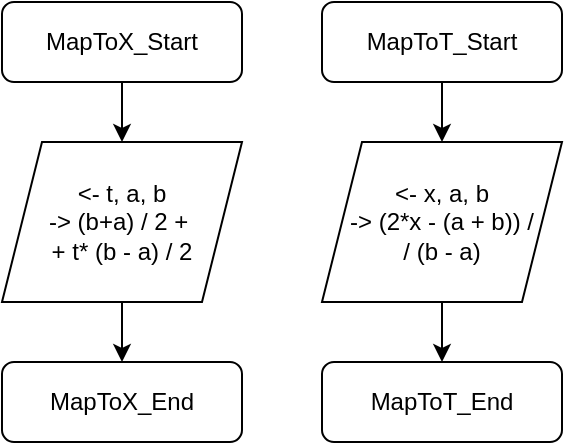 <mxfile version="24.7.8" pages="7">
  <diagram name="Mapping" id="BeA3eAk9sNtW4QizOR2u">
    <mxGraphModel dx="1050" dy="621" grid="1" gridSize="10" guides="1" tooltips="1" connect="1" arrows="1" fold="1" page="1" pageScale="1" pageWidth="1100" pageHeight="850" math="0" shadow="0">
      <root>
        <mxCell id="0" />
        <mxCell id="1" parent="0" />
        <mxCell id="3Yj08i5kfHTwfEuT2qVZ-10" style="edgeStyle=orthogonalEdgeStyle;rounded=0;orthogonalLoop=1;jettySize=auto;html=1;exitX=0.5;exitY=1;exitDx=0;exitDy=0;entryX=0.5;entryY=0;entryDx=0;entryDy=0;" edge="1" parent="1" source="3Yj08i5kfHTwfEuT2qVZ-8" target="3Yj08i5kfHTwfEuT2qVZ-9">
          <mxGeometry relative="1" as="geometry" />
        </mxCell>
        <mxCell id="3Yj08i5kfHTwfEuT2qVZ-8" value="MapToX_Start" style="rounded=1;whiteSpace=wrap;html=1;" vertex="1" parent="1">
          <mxGeometry x="120" y="40" width="120" height="40" as="geometry" />
        </mxCell>
        <mxCell id="3Yj08i5kfHTwfEuT2qVZ-12" value="" style="edgeStyle=orthogonalEdgeStyle;rounded=0;orthogonalLoop=1;jettySize=auto;html=1;" edge="1" parent="1" source="3Yj08i5kfHTwfEuT2qVZ-9" target="3Yj08i5kfHTwfEuT2qVZ-11">
          <mxGeometry relative="1" as="geometry" />
        </mxCell>
        <mxCell id="3Yj08i5kfHTwfEuT2qVZ-9" value="&amp;lt;- t, a, b&lt;div&gt;&lt;div&gt;-&amp;gt; (b+a) / 2 +&amp;nbsp;&lt;/div&gt;&lt;div&gt;+ t*&amp;nbsp;&lt;span style=&quot;background-color: initial;&quot;&gt;(b - a) / 2&lt;/span&gt;&lt;/div&gt;&lt;/div&gt;" style="shape=parallelogram;perimeter=parallelogramPerimeter;whiteSpace=wrap;html=1;fixedSize=1;" vertex="1" parent="1">
          <mxGeometry x="120" y="110" width="120" height="80" as="geometry" />
        </mxCell>
        <mxCell id="3Yj08i5kfHTwfEuT2qVZ-11" value="MapToX_End" style="rounded=1;whiteSpace=wrap;html=1;" vertex="1" parent="1">
          <mxGeometry x="120" y="220" width="120" height="40" as="geometry" />
        </mxCell>
        <mxCell id="3Yj08i5kfHTwfEuT2qVZ-13" style="edgeStyle=orthogonalEdgeStyle;rounded=0;orthogonalLoop=1;jettySize=auto;html=1;exitX=0.5;exitY=1;exitDx=0;exitDy=0;entryX=0.5;entryY=0;entryDx=0;entryDy=0;" edge="1" source="3Yj08i5kfHTwfEuT2qVZ-14" target="3Yj08i5kfHTwfEuT2qVZ-16" parent="1">
          <mxGeometry relative="1" as="geometry" />
        </mxCell>
        <mxCell id="3Yj08i5kfHTwfEuT2qVZ-14" value="MapToT_Start" style="rounded=1;whiteSpace=wrap;html=1;" vertex="1" parent="1">
          <mxGeometry x="280" y="40" width="120" height="40" as="geometry" />
        </mxCell>
        <mxCell id="3Yj08i5kfHTwfEuT2qVZ-15" value="" style="edgeStyle=orthogonalEdgeStyle;rounded=0;orthogonalLoop=1;jettySize=auto;html=1;" edge="1" source="3Yj08i5kfHTwfEuT2qVZ-16" target="3Yj08i5kfHTwfEuT2qVZ-17" parent="1">
          <mxGeometry relative="1" as="geometry" />
        </mxCell>
        <mxCell id="3Yj08i5kfHTwfEuT2qVZ-16" value="&amp;lt;- x, a, b&lt;div&gt;&lt;div&gt;-&amp;gt; (2*x - (a + b)) /&lt;/div&gt;&lt;div&gt;/ (b - a)&lt;/div&gt;&lt;/div&gt;" style="shape=parallelogram;perimeter=parallelogramPerimeter;whiteSpace=wrap;html=1;fixedSize=1;" vertex="1" parent="1">
          <mxGeometry x="280" y="110" width="120" height="80" as="geometry" />
        </mxCell>
        <mxCell id="3Yj08i5kfHTwfEuT2qVZ-17" value="MapToT_End" style="rounded=1;whiteSpace=wrap;html=1;" vertex="1" parent="1">
          <mxGeometry x="280" y="220" width="120" height="40" as="geometry" />
        </mxCell>
      </root>
    </mxGraphModel>
  </diagram>
  <diagram id="wZ7uvz9Xrx25DK6jMYDC" name="ChebyshevPol">
    <mxGraphModel dx="840" dy="497" grid="1" gridSize="10" guides="1" tooltips="1" connect="1" arrows="1" fold="1" page="1" pageScale="1" pageWidth="1100" pageHeight="850" math="0" shadow="0">
      <root>
        <mxCell id="0" />
        <mxCell id="1" parent="0" />
        <mxCell id="XaCKYRJHpzWumIUlUY7u-8" style="edgeStyle=orthogonalEdgeStyle;rounded=0;orthogonalLoop=1;jettySize=auto;html=1;exitX=0.5;exitY=1;exitDx=0;exitDy=0;entryX=0.5;entryY=0;entryDx=0;entryDy=0;" edge="1" parent="1" source="XaCKYRJHpzWumIUlUY7u-6" target="XaCKYRJHpzWumIUlUY7u-7">
          <mxGeometry relative="1" as="geometry" />
        </mxCell>
        <mxCell id="XaCKYRJHpzWumIUlUY7u-6" value="ChebyshevPol_Start" style="rounded=1;whiteSpace=wrap;html=1;" vertex="1" parent="1">
          <mxGeometry x="120" y="40" width="120" height="40" as="geometry" />
        </mxCell>
        <mxCell id="XaCKYRJHpzWumIUlUY7u-10" value="" style="edgeStyle=orthogonalEdgeStyle;rounded=0;orthogonalLoop=1;jettySize=auto;html=1;" edge="1" parent="1" source="XaCKYRJHpzWumIUlUY7u-7">
          <mxGeometry relative="1" as="geometry">
            <mxPoint x="180" y="220" as="targetPoint" />
          </mxGeometry>
        </mxCell>
        <mxCell id="XaCKYRJHpzWumIUlUY7u-7" value="&amp;lt;- n, x" style="shape=parallelogram;perimeter=parallelogramPerimeter;whiteSpace=wrap;html=1;fixedSize=1;" vertex="1" parent="1">
          <mxGeometry x="120" y="110" width="120" height="80" as="geometry" />
        </mxCell>
        <mxCell id="XaCKYRJHpzWumIUlUY7u-15" style="edgeStyle=orthogonalEdgeStyle;rounded=0;orthogonalLoop=1;jettySize=auto;html=1;exitX=0;exitY=0.5;exitDx=0;exitDy=0;entryX=0.5;entryY=0;entryDx=0;entryDy=0;" edge="1" parent="1" source="XaCKYRJHpzWumIUlUY7u-11" target="XaCKYRJHpzWumIUlUY7u-13">
          <mxGeometry relative="1" as="geometry">
            <Array as="points">
              <mxPoint x="100" y="260" />
              <mxPoint x="100" y="320" />
              <mxPoint x="180" y="320" />
            </Array>
          </mxGeometry>
        </mxCell>
        <mxCell id="55BW3rCpts-DBT9avVf3-1" value="Yes" style="edgeLabel;html=1;align=center;verticalAlign=middle;resizable=0;points=[];" vertex="1" connectable="0" parent="XaCKYRJHpzWumIUlUY7u-15">
          <mxGeometry x="-0.899" y="-2" relative="1" as="geometry">
            <mxPoint as="offset" />
          </mxGeometry>
        </mxCell>
        <mxCell id="XaCKYRJHpzWumIUlUY7u-16" style="edgeStyle=orthogonalEdgeStyle;rounded=0;orthogonalLoop=1;jettySize=auto;html=1;exitX=1;exitY=0.5;exitDx=0;exitDy=0;entryX=0.5;entryY=0;entryDx=0;entryDy=0;" edge="1" parent="1" source="XaCKYRJHpzWumIUlUY7u-11" target="XaCKYRJHpzWumIUlUY7u-12">
          <mxGeometry relative="1" as="geometry" />
        </mxCell>
        <mxCell id="55BW3rCpts-DBT9avVf3-2" value="No" style="edgeLabel;html=1;align=center;verticalAlign=middle;resizable=0;points=[];" vertex="1" connectable="0" parent="XaCKYRJHpzWumIUlUY7u-16">
          <mxGeometry x="-0.944" y="-1" relative="1" as="geometry">
            <mxPoint as="offset" />
          </mxGeometry>
        </mxCell>
        <mxCell id="XaCKYRJHpzWumIUlUY7u-11" value="n == 0" style="rhombus;whiteSpace=wrap;html=1;" vertex="1" parent="1">
          <mxGeometry x="120" y="220" width="120" height="80" as="geometry" />
        </mxCell>
        <mxCell id="XaCKYRJHpzWumIUlUY7u-18" style="edgeStyle=orthogonalEdgeStyle;rounded=0;orthogonalLoop=1;jettySize=auto;html=1;entryX=0.5;entryY=0;entryDx=0;entryDy=0;exitX=0;exitY=0.5;exitDx=0;exitDy=0;" edge="1" parent="1" source="XaCKYRJHpzWumIUlUY7u-12" target="XaCKYRJHpzWumIUlUY7u-17">
          <mxGeometry relative="1" as="geometry" />
        </mxCell>
        <mxCell id="55BW3rCpts-DBT9avVf3-3" value="Yes" style="edgeLabel;html=1;align=center;verticalAlign=middle;resizable=0;points=[];" vertex="1" connectable="0" parent="XaCKYRJHpzWumIUlUY7u-18">
          <mxGeometry x="-0.874" y="1" relative="1" as="geometry">
            <mxPoint as="offset" />
          </mxGeometry>
        </mxCell>
        <mxCell id="XaCKYRJHpzWumIUlUY7u-20" style="edgeStyle=orthogonalEdgeStyle;rounded=0;orthogonalLoop=1;jettySize=auto;html=1;exitX=1;exitY=0.5;exitDx=0;exitDy=0;entryX=0.5;entryY=0;entryDx=0;entryDy=0;" edge="1" parent="1" source="XaCKYRJHpzWumIUlUY7u-12" target="XaCKYRJHpzWumIUlUY7u-19">
          <mxGeometry relative="1" as="geometry" />
        </mxCell>
        <mxCell id="55BW3rCpts-DBT9avVf3-4" value="No" style="edgeLabel;html=1;align=center;verticalAlign=middle;resizable=0;points=[];" vertex="1" connectable="0" parent="XaCKYRJHpzWumIUlUY7u-20">
          <mxGeometry x="-0.904" y="-1" relative="1" as="geometry">
            <mxPoint as="offset" />
          </mxGeometry>
        </mxCell>
        <mxCell id="XaCKYRJHpzWumIUlUY7u-12" value="n == 1" style="rhombus;whiteSpace=wrap;html=1;" vertex="1" parent="1">
          <mxGeometry x="290" y="40" width="120" height="80" as="geometry" />
        </mxCell>
        <mxCell id="XaCKYRJHpzWumIUlUY7u-51" style="edgeStyle=orthogonalEdgeStyle;rounded=0;orthogonalLoop=1;jettySize=auto;html=1;exitX=0.5;exitY=1;exitDx=0;exitDy=0;entryX=0.5;entryY=0;entryDx=0;entryDy=0;" edge="1" parent="1" source="XaCKYRJHpzWumIUlUY7u-13" target="XaCKYRJHpzWumIUlUY7u-43">
          <mxGeometry relative="1" as="geometry">
            <Array as="points">
              <mxPoint x="180" y="420" />
              <mxPoint x="820" y="420" />
            </Array>
          </mxGeometry>
        </mxCell>
        <mxCell id="XaCKYRJHpzWumIUlUY7u-13" value="-&amp;gt; 1" style="shape=parallelogram;perimeter=parallelogramPerimeter;whiteSpace=wrap;html=1;fixedSize=1;" vertex="1" parent="1">
          <mxGeometry x="120" y="330" width="120" height="80" as="geometry" />
        </mxCell>
        <mxCell id="XaCKYRJHpzWumIUlUY7u-50" style="edgeStyle=orthogonalEdgeStyle;rounded=0;orthogonalLoop=1;jettySize=auto;html=1;exitX=0.5;exitY=1;exitDx=0;exitDy=0;entryX=0.5;entryY=0;entryDx=0;entryDy=0;" edge="1" parent="1" source="XaCKYRJHpzWumIUlUY7u-17" target="XaCKYRJHpzWumIUlUY7u-43">
          <mxGeometry relative="1" as="geometry">
            <Array as="points">
              <mxPoint x="350" y="420" />
              <mxPoint x="820" y="420" />
            </Array>
          </mxGeometry>
        </mxCell>
        <mxCell id="XaCKYRJHpzWumIUlUY7u-17" value="-&amp;gt; x" style="shape=parallelogram;perimeter=parallelogramPerimeter;whiteSpace=wrap;html=1;fixedSize=1;" vertex="1" parent="1">
          <mxGeometry x="290" y="160" width="120" height="80" as="geometry" />
        </mxCell>
        <mxCell id="XaCKYRJHpzWumIUlUY7u-22" style="edgeStyle=orthogonalEdgeStyle;rounded=0;orthogonalLoop=1;jettySize=auto;html=1;exitX=0;exitY=0.5;exitDx=0;exitDy=0;entryX=0.5;entryY=0;entryDx=0;entryDy=0;" edge="1" parent="1" source="XaCKYRJHpzWumIUlUY7u-19" target="XaCKYRJHpzWumIUlUY7u-21">
          <mxGeometry relative="1" as="geometry">
            <Array as="points">
              <mxPoint x="440" y="80" />
              <mxPoint x="440" y="140" />
              <mxPoint x="510" y="140" />
            </Array>
          </mxGeometry>
        </mxCell>
        <mxCell id="55BW3rCpts-DBT9avVf3-5" value="Yes" style="edgeLabel;html=1;align=center;verticalAlign=middle;resizable=0;points=[];" vertex="1" connectable="0" parent="XaCKYRJHpzWumIUlUY7u-22">
          <mxGeometry x="-0.949" y="-1" relative="1" as="geometry">
            <mxPoint as="offset" />
          </mxGeometry>
        </mxCell>
        <mxCell id="XaCKYRJHpzWumIUlUY7u-24" style="edgeStyle=orthogonalEdgeStyle;rounded=0;orthogonalLoop=1;jettySize=auto;html=1;exitX=1;exitY=0.5;exitDx=0;exitDy=0;entryX=0.5;entryY=0;entryDx=0;entryDy=0;" edge="1" parent="1" source="XaCKYRJHpzWumIUlUY7u-19" target="XaCKYRJHpzWumIUlUY7u-23">
          <mxGeometry relative="1" as="geometry" />
        </mxCell>
        <mxCell id="55BW3rCpts-DBT9avVf3-6" value="No" style="edgeLabel;html=1;align=center;verticalAlign=middle;resizable=0;points=[];" vertex="1" connectable="0" parent="XaCKYRJHpzWumIUlUY7u-24">
          <mxGeometry x="-0.923" y="-2" relative="1" as="geometry">
            <mxPoint as="offset" />
          </mxGeometry>
        </mxCell>
        <mxCell id="XaCKYRJHpzWumIUlUY7u-19" value="n == 2" style="rhombus;whiteSpace=wrap;html=1;" vertex="1" parent="1">
          <mxGeometry x="450" y="40" width="120" height="80" as="geometry" />
        </mxCell>
        <mxCell id="XaCKYRJHpzWumIUlUY7u-49" style="edgeStyle=orthogonalEdgeStyle;rounded=0;orthogonalLoop=1;jettySize=auto;html=1;exitX=0.5;exitY=1;exitDx=0;exitDy=0;entryX=0.5;entryY=0;entryDx=0;entryDy=0;" edge="1" parent="1" source="XaCKYRJHpzWumIUlUY7u-21" target="XaCKYRJHpzWumIUlUY7u-43">
          <mxGeometry relative="1" as="geometry">
            <Array as="points">
              <mxPoint x="510" y="420" />
              <mxPoint x="820" y="420" />
            </Array>
          </mxGeometry>
        </mxCell>
        <mxCell id="XaCKYRJHpzWumIUlUY7u-21" value="-&amp;gt; 2*x*x - 1" style="shape=parallelogram;perimeter=parallelogramPerimeter;whiteSpace=wrap;html=1;fixedSize=1;" vertex="1" parent="1">
          <mxGeometry x="450" y="160" width="120" height="80" as="geometry" />
        </mxCell>
        <mxCell id="XaCKYRJHpzWumIUlUY7u-26" style="edgeStyle=orthogonalEdgeStyle;rounded=0;orthogonalLoop=1;jettySize=auto;html=1;exitX=0;exitY=0.5;exitDx=0;exitDy=0;entryX=0.5;entryY=0;entryDx=0;entryDy=0;" edge="1" parent="1" source="XaCKYRJHpzWumIUlUY7u-23" target="XaCKYRJHpzWumIUlUY7u-25">
          <mxGeometry relative="1" as="geometry">
            <Array as="points">
              <mxPoint x="610" y="80" />
              <mxPoint x="610" y="140" />
              <mxPoint x="680" y="140" />
            </Array>
          </mxGeometry>
        </mxCell>
        <mxCell id="55BW3rCpts-DBT9avVf3-7" value="Yes" style="edgeLabel;html=1;align=center;verticalAlign=middle;resizable=0;points=[];" vertex="1" connectable="0" parent="XaCKYRJHpzWumIUlUY7u-26">
          <mxGeometry x="-0.946" relative="1" as="geometry">
            <mxPoint as="offset" />
          </mxGeometry>
        </mxCell>
        <mxCell id="XaCKYRJHpzWumIUlUY7u-32" style="edgeStyle=orthogonalEdgeStyle;rounded=0;orthogonalLoop=1;jettySize=auto;html=1;exitX=1;exitY=0.5;exitDx=0;exitDy=0;entryX=0.5;entryY=0;entryDx=0;entryDy=0;" edge="1" parent="1" source="XaCKYRJHpzWumIUlUY7u-23" target="XaCKYRJHpzWumIUlUY7u-31">
          <mxGeometry relative="1" as="geometry">
            <Array as="points">
              <mxPoint x="750" y="80" />
              <mxPoint x="750" y="20" />
              <mxPoint x="820" y="20" />
            </Array>
          </mxGeometry>
        </mxCell>
        <mxCell id="55BW3rCpts-DBT9avVf3-8" value="No" style="edgeLabel;html=1;align=center;verticalAlign=middle;resizable=0;points=[];" vertex="1" connectable="0" parent="XaCKYRJHpzWumIUlUY7u-32">
          <mxGeometry x="-0.957" relative="1" as="geometry">
            <mxPoint as="offset" />
          </mxGeometry>
        </mxCell>
        <mxCell id="XaCKYRJHpzWumIUlUY7u-23" value="n == 3" style="rhombus;whiteSpace=wrap;html=1;" vertex="1" parent="1">
          <mxGeometry x="620" y="40" width="120" height="80" as="geometry" />
        </mxCell>
        <mxCell id="XaCKYRJHpzWumIUlUY7u-45" style="edgeStyle=orthogonalEdgeStyle;rounded=0;orthogonalLoop=1;jettySize=auto;html=1;exitX=0.5;exitY=1;exitDx=0;exitDy=0;entryX=0.5;entryY=0;entryDx=0;entryDy=0;" edge="1" parent="1" source="XaCKYRJHpzWumIUlUY7u-25" target="XaCKYRJHpzWumIUlUY7u-43">
          <mxGeometry relative="1" as="geometry">
            <Array as="points">
              <mxPoint x="680" y="250" />
              <mxPoint x="570" y="250" />
              <mxPoint x="570" y="420" />
              <mxPoint x="820" y="420" />
            </Array>
          </mxGeometry>
        </mxCell>
        <mxCell id="XaCKYRJHpzWumIUlUY7u-25" value="-&amp;gt; 4*x*x*x - 3*x" style="shape=parallelogram;perimeter=parallelogramPerimeter;whiteSpace=wrap;html=1;fixedSize=1;" vertex="1" parent="1">
          <mxGeometry x="620" y="160" width="120" height="80" as="geometry" />
        </mxCell>
        <mxCell id="XaCKYRJHpzWumIUlUY7u-36" value="" style="edgeStyle=orthogonalEdgeStyle;rounded=0;orthogonalLoop=1;jettySize=auto;html=1;" edge="1" parent="1" source="XaCKYRJHpzWumIUlUY7u-31" target="XaCKYRJHpzWumIUlUY7u-35">
          <mxGeometry relative="1" as="geometry" />
        </mxCell>
        <mxCell id="XaCKYRJHpzWumIUlUY7u-31" value="T0 = 1&lt;div&gt;T1 = x&lt;/div&gt;" style="rounded=0;whiteSpace=wrap;html=1;" vertex="1" parent="1">
          <mxGeometry x="760" y="40" width="120" height="80" as="geometry" />
        </mxCell>
        <mxCell id="XaCKYRJHpzWumIUlUY7u-39" style="edgeStyle=orthogonalEdgeStyle;rounded=0;orthogonalLoop=1;jettySize=auto;html=1;exitX=0.5;exitY=1;exitDx=0;exitDy=0;entryX=0.5;entryY=0;entryDx=0;entryDy=0;" edge="1" parent="1" source="XaCKYRJHpzWumIUlUY7u-35" target="XaCKYRJHpzWumIUlUY7u-38">
          <mxGeometry relative="1" as="geometry" />
        </mxCell>
        <mxCell id="XaCKYRJHpzWumIUlUY7u-42" style="edgeStyle=orthogonalEdgeStyle;rounded=0;orthogonalLoop=1;jettySize=auto;html=1;exitX=1;exitY=0.5;exitDx=0;exitDy=0;" edge="1" parent="1" source="XaCKYRJHpzWumIUlUY7u-35" target="XaCKYRJHpzWumIUlUY7u-41">
          <mxGeometry relative="1" as="geometry">
            <Array as="points">
              <mxPoint x="900" y="200" />
              <mxPoint x="900" y="260" />
              <mxPoint x="660" y="260" />
            </Array>
          </mxGeometry>
        </mxCell>
        <mxCell id="XaCKYRJHpzWumIUlUY7u-35" value="i = 2; i &amp;lt;= n; i++" style="shape=hexagon;perimeter=hexagonPerimeter2;whiteSpace=wrap;html=1;fixedSize=1;" vertex="1" parent="1">
          <mxGeometry x="760" y="160" width="120" height="80" as="geometry" />
        </mxCell>
        <mxCell id="XaCKYRJHpzWumIUlUY7u-40" style="edgeStyle=orthogonalEdgeStyle;rounded=0;orthogonalLoop=1;jettySize=auto;html=1;exitX=0.5;exitY=1;exitDx=0;exitDy=0;entryX=0;entryY=0.5;entryDx=0;entryDy=0;" edge="1" parent="1" source="XaCKYRJHpzWumIUlUY7u-38" target="XaCKYRJHpzWumIUlUY7u-35">
          <mxGeometry relative="1" as="geometry" />
        </mxCell>
        <mxCell id="XaCKYRJHpzWumIUlUY7u-38" value="Tn = 2 * x * T1 - T0&lt;div&gt;T0 = T1&lt;/div&gt;&lt;div&gt;T1 = Tn&lt;/div&gt;" style="rounded=0;whiteSpace=wrap;html=1;" vertex="1" parent="1">
          <mxGeometry x="760" y="280" width="120" height="80" as="geometry" />
        </mxCell>
        <mxCell id="XaCKYRJHpzWumIUlUY7u-44" style="edgeStyle=orthogonalEdgeStyle;rounded=0;orthogonalLoop=1;jettySize=auto;html=1;exitX=0.5;exitY=1;exitDx=0;exitDy=0;entryX=0.5;entryY=0;entryDx=0;entryDy=0;" edge="1" parent="1" source="XaCKYRJHpzWumIUlUY7u-41" target="XaCKYRJHpzWumIUlUY7u-43">
          <mxGeometry relative="1" as="geometry">
            <Array as="points">
              <mxPoint x="660" y="400" />
              <mxPoint x="820" y="400" />
            </Array>
          </mxGeometry>
        </mxCell>
        <mxCell id="XaCKYRJHpzWumIUlUY7u-41" value="-&amp;gt; T1" style="shape=parallelogram;perimeter=parallelogramPerimeter;whiteSpace=wrap;html=1;fixedSize=1;" vertex="1" parent="1">
          <mxGeometry x="600" y="300" width="120" height="80" as="geometry" />
        </mxCell>
        <mxCell id="XaCKYRJHpzWumIUlUY7u-48" value="" style="edgeStyle=orthogonalEdgeStyle;rounded=0;orthogonalLoop=1;jettySize=auto;html=1;" edge="1" parent="1" source="XaCKYRJHpzWumIUlUY7u-43" target="XaCKYRJHpzWumIUlUY7u-38">
          <mxGeometry relative="1" as="geometry" />
        </mxCell>
        <mxCell id="XaCKYRJHpzWumIUlUY7u-43" value="ChebyshevPol_End" style="rounded=1;whiteSpace=wrap;html=1;" vertex="1" parent="1">
          <mxGeometry x="760" y="440" width="120" height="40" as="geometry" />
        </mxCell>
      </root>
    </mxGraphModel>
  </diagram>
  <diagram id="gWtekQRkFfBTb4ySd2Wl" name="SimpsonIntegration">
    <mxGraphModel dx="1050" dy="621" grid="1" gridSize="10" guides="1" tooltips="1" connect="1" arrows="1" fold="1" page="1" pageScale="1" pageWidth="1100" pageHeight="850" math="0" shadow="0">
      <root>
        <mxCell id="0" />
        <mxCell id="1" parent="0" />
        <mxCell id="AhmW5HEu4lGlIetBapoP-11" value="" style="edgeStyle=orthogonalEdgeStyle;rounded=0;orthogonalLoop=1;jettySize=auto;html=1;" parent="1" source="AhmW5HEu4lGlIetBapoP-6" target="AhmW5HEu4lGlIetBapoP-10" edge="1">
          <mxGeometry relative="1" as="geometry" />
        </mxCell>
        <mxCell id="AhmW5HEu4lGlIetBapoP-6" value="uniformNods_Begin" style="rounded=1;whiteSpace=wrap;html=1;" parent="1" vertex="1">
          <mxGeometry x="120" y="40" width="120" height="40" as="geometry" />
        </mxCell>
        <mxCell id="AhmW5HEu4lGlIetBapoP-16" value="" style="edgeStyle=orthogonalEdgeStyle;rounded=0;orthogonalLoop=1;jettySize=auto;html=1;" parent="1" source="AhmW5HEu4lGlIetBapoP-7" target="AhmW5HEu4lGlIetBapoP-15" edge="1">
          <mxGeometry relative="1" as="geometry" />
        </mxCell>
        <mxCell id="AhmW5HEu4lGlIetBapoP-7" value="step = (b - a) / n&lt;div&gt;res = []&lt;/div&gt;" style="rounded=0;whiteSpace=wrap;html=1;" parent="1" vertex="1">
          <mxGeometry x="120" y="220" width="120" height="80" as="geometry" />
        </mxCell>
        <mxCell id="AhmW5HEu4lGlIetBapoP-12" value="" style="edgeStyle=orthogonalEdgeStyle;rounded=0;orthogonalLoop=1;jettySize=auto;html=1;" parent="1" source="AhmW5HEu4lGlIetBapoP-10" target="AhmW5HEu4lGlIetBapoP-7" edge="1">
          <mxGeometry relative="1" as="geometry" />
        </mxCell>
        <mxCell id="AhmW5HEu4lGlIetBapoP-10" value="&amp;lt;- a. b, n" style="shape=parallelogram;perimeter=parallelogramPerimeter;whiteSpace=wrap;html=1;fixedSize=1;" parent="1" vertex="1">
          <mxGeometry x="120" y="110" width="120" height="80" as="geometry" />
        </mxCell>
        <mxCell id="AhmW5HEu4lGlIetBapoP-20" value="" style="edgeStyle=orthogonalEdgeStyle;rounded=0;orthogonalLoop=1;jettySize=auto;html=1;" parent="1" source="AhmW5HEu4lGlIetBapoP-15" target="AhmW5HEu4lGlIetBapoP-19" edge="1">
          <mxGeometry relative="1" as="geometry" />
        </mxCell>
        <mxCell id="AhmW5HEu4lGlIetBapoP-25" style="edgeStyle=orthogonalEdgeStyle;rounded=0;orthogonalLoop=1;jettySize=auto;html=1;exitX=1;exitY=0.5;exitDx=0;exitDy=0;entryX=0.5;entryY=0;entryDx=0;entryDy=0;" parent="1" source="AhmW5HEu4lGlIetBapoP-15" target="AhmW5HEu4lGlIetBapoP-22" edge="1">
          <mxGeometry relative="1" as="geometry" />
        </mxCell>
        <mxCell id="AhmW5HEu4lGlIetBapoP-15" value="i = 0; i &amp;lt;= n; i++" style="shape=hexagon;perimeter=hexagonPerimeter2;whiteSpace=wrap;html=1;fixedSize=1;" parent="1" vertex="1">
          <mxGeometry x="120" y="330" width="120" height="80" as="geometry" />
        </mxCell>
        <mxCell id="AhmW5HEu4lGlIetBapoP-21" style="edgeStyle=orthogonalEdgeStyle;rounded=0;orthogonalLoop=1;jettySize=auto;html=1;exitX=0.5;exitY=1;exitDx=0;exitDy=0;entryX=0;entryY=0.5;entryDx=0;entryDy=0;" parent="1" source="AhmW5HEu4lGlIetBapoP-19" target="AhmW5HEu4lGlIetBapoP-15" edge="1">
          <mxGeometry relative="1" as="geometry" />
        </mxCell>
        <mxCell id="AhmW5HEu4lGlIetBapoP-19" value="res.append(a + i*step)" style="rounded=0;whiteSpace=wrap;html=1;" parent="1" vertex="1">
          <mxGeometry x="120" y="440" width="120" height="80" as="geometry" />
        </mxCell>
        <mxCell id="AhmW5HEu4lGlIetBapoP-26" style="edgeStyle=orthogonalEdgeStyle;rounded=0;orthogonalLoop=1;jettySize=auto;html=1;exitX=0.5;exitY=1;exitDx=0;exitDy=0;entryX=0.5;entryY=0;entryDx=0;entryDy=0;" parent="1" source="AhmW5HEu4lGlIetBapoP-22" target="AhmW5HEu4lGlIetBapoP-24" edge="1">
          <mxGeometry relative="1" as="geometry" />
        </mxCell>
        <mxCell id="AhmW5HEu4lGlIetBapoP-22" value="-&amp;gt; res" style="shape=parallelogram;perimeter=parallelogramPerimeter;whiteSpace=wrap;html=1;fixedSize=1;" parent="1" vertex="1">
          <mxGeometry x="280" y="410" width="120" height="80" as="geometry" />
        </mxCell>
        <mxCell id="AhmW5HEu4lGlIetBapoP-24" value="uniformNods_End" style="rounded=1;whiteSpace=wrap;html=1;" parent="1" vertex="1">
          <mxGeometry x="280" y="520" width="120" height="40" as="geometry" />
        </mxCell>
        <mxCell id="ScU_19KoFM-E6H9SilLj-3" value="" style="edgeStyle=orthogonalEdgeStyle;rounded=0;orthogonalLoop=1;jettySize=auto;html=1;" parent="1" source="ScU_19KoFM-E6H9SilLj-1" target="ScU_19KoFM-E6H9SilLj-2" edge="1">
          <mxGeometry relative="1" as="geometry" />
        </mxCell>
        <mxCell id="ScU_19KoFM-E6H9SilLj-1" value="SimpsonInteg_Begin" style="rounded=1;whiteSpace=wrap;html=1;" parent="1" vertex="1">
          <mxGeometry x="440" y="40" width="120" height="40" as="geometry" />
        </mxCell>
        <mxCell id="ScU_19KoFM-E6H9SilLj-6" value="" style="edgeStyle=orthogonalEdgeStyle;rounded=0;orthogonalLoop=1;jettySize=auto;html=1;" parent="1" source="ScU_19KoFM-E6H9SilLj-2" target="ScU_19KoFM-E6H9SilLj-4" edge="1">
          <mxGeometry relative="1" as="geometry" />
        </mxCell>
        <mxCell id="ScU_19KoFM-E6H9SilLj-2" value="&amp;lt;- f, a, b, n" style="shape=parallelogram;perimeter=parallelogramPerimeter;whiteSpace=wrap;html=1;fixedSize=1;" parent="1" vertex="1">
          <mxGeometry x="440" y="110" width="120" height="80" as="geometry" />
        </mxCell>
        <mxCell id="ScU_19KoFM-E6H9SilLj-8" style="edgeStyle=orthogonalEdgeStyle;rounded=0;orthogonalLoop=1;jettySize=auto;html=1;exitX=0;exitY=0.5;exitDx=0;exitDy=0;entryX=0.5;entryY=0;entryDx=0;entryDy=0;" parent="1" source="ScU_19KoFM-E6H9SilLj-4" target="ScU_19KoFM-E6H9SilLj-7" edge="1">
          <mxGeometry relative="1" as="geometry">
            <Array as="points">
              <mxPoint x="420" y="260" />
              <mxPoint x="420" y="320" />
              <mxPoint x="500" y="320" />
            </Array>
          </mxGeometry>
        </mxCell>
        <mxCell id="ScU_19KoFM-E6H9SilLj-9" value="Yes" style="edgeLabel;html=1;align=center;verticalAlign=middle;resizable=0;points=[];" parent="ScU_19KoFM-E6H9SilLj-8" vertex="1" connectable="0">
          <mxGeometry x="-0.872" y="3" relative="1" as="geometry">
            <mxPoint as="offset" />
          </mxGeometry>
        </mxCell>
        <mxCell id="J5vtgGGIbDSM_6H1jGBI-3" style="edgeStyle=orthogonalEdgeStyle;rounded=0;orthogonalLoop=1;jettySize=auto;html=1;exitX=1;exitY=0.5;exitDx=0;exitDy=0;entryX=0.5;entryY=0;entryDx=0;entryDy=0;" parent="1" source="ScU_19KoFM-E6H9SilLj-4" target="J5vtgGGIbDSM_6H1jGBI-1" edge="1">
          <mxGeometry relative="1" as="geometry">
            <Array as="points">
              <mxPoint x="580" y="260" />
              <mxPoint x="580" y="420" />
              <mxPoint x="500" y="420" />
            </Array>
          </mxGeometry>
        </mxCell>
        <mxCell id="J5vtgGGIbDSM_6H1jGBI-4" value="No" style="edgeLabel;html=1;align=center;verticalAlign=middle;resizable=0;points=[];" parent="J5vtgGGIbDSM_6H1jGBI-3" vertex="1" connectable="0">
          <mxGeometry x="-0.942" relative="1" as="geometry">
            <mxPoint as="offset" />
          </mxGeometry>
        </mxCell>
        <mxCell id="ScU_19KoFM-E6H9SilLj-4" value="n % 2 = 1" style="rhombus;whiteSpace=wrap;html=1;" parent="1" vertex="1">
          <mxGeometry x="440" y="220" width="120" height="80" as="geometry" />
        </mxCell>
        <mxCell id="J5vtgGGIbDSM_6H1jGBI-2" value="" style="edgeStyle=orthogonalEdgeStyle;rounded=0;orthogonalLoop=1;jettySize=auto;html=1;" parent="1" source="ScU_19KoFM-E6H9SilLj-7" target="J5vtgGGIbDSM_6H1jGBI-1" edge="1">
          <mxGeometry relative="1" as="geometry" />
        </mxCell>
        <mxCell id="ScU_19KoFM-E6H9SilLj-7" value="n++" style="rounded=0;whiteSpace=wrap;html=1;" parent="1" vertex="1">
          <mxGeometry x="440" y="330" width="120" height="80" as="geometry" />
        </mxCell>
        <mxCell id="J5vtgGGIbDSM_6H1jGBI-8" style="edgeStyle=orthogonalEdgeStyle;rounded=0;orthogonalLoop=1;jettySize=auto;html=1;exitX=0.5;exitY=1;exitDx=0;exitDy=0;entryX=0.5;entryY=0;entryDx=0;entryDy=0;" parent="1" source="J5vtgGGIbDSM_6H1jGBI-1" target="J5vtgGGIbDSM_6H1jGBI-7" edge="1">
          <mxGeometry relative="1" as="geometry" />
        </mxCell>
        <mxCell id="J5vtgGGIbDSM_6H1jGBI-1" value="A = a + 0.0&lt;div&gt;B = b - 0.0&lt;br&gt;&lt;/div&gt;&lt;div&gt;h = (B - A) / n&lt;br&gt;&lt;/div&gt;&lt;div&gt;x = uniformNodes(A, B, n)&lt;br&gt;&lt;/div&gt;" style="rounded=0;whiteSpace=wrap;html=1;" parent="1" vertex="1">
          <mxGeometry x="440" y="440" width="120" height="80" as="geometry" />
        </mxCell>
        <mxCell id="J5vtgGGIbDSM_6H1jGBI-13" value="" style="edgeStyle=orthogonalEdgeStyle;rounded=0;orthogonalLoop=1;jettySize=auto;html=1;" parent="1" source="J5vtgGGIbDSM_6H1jGBI-7" target="J5vtgGGIbDSM_6H1jGBI-9" edge="1">
          <mxGeometry relative="1" as="geometry" />
        </mxCell>
        <mxCell id="J5vtgGGIbDSM_6H1jGBI-7" value="integral = f(x[0]) + f(x[n])" style="rounded=0;whiteSpace=wrap;html=1;" parent="1" vertex="1">
          <mxGeometry x="640" y="40" width="120" height="80" as="geometry" />
        </mxCell>
        <mxCell id="J5vtgGGIbDSM_6H1jGBI-14" value="" style="edgeStyle=orthogonalEdgeStyle;rounded=0;orthogonalLoop=1;jettySize=auto;html=1;" parent="1" source="J5vtgGGIbDSM_6H1jGBI-9" target="J5vtgGGIbDSM_6H1jGBI-12" edge="1">
          <mxGeometry relative="1" as="geometry" />
        </mxCell>
        <mxCell id="J5vtgGGIbDSM_6H1jGBI-17" style="edgeStyle=orthogonalEdgeStyle;rounded=0;orthogonalLoop=1;jettySize=auto;html=1;exitX=1;exitY=0.5;exitDx=0;exitDy=0;" parent="1" source="J5vtgGGIbDSM_6H1jGBI-9" target="J5vtgGGIbDSM_6H1jGBI-16" edge="1">
          <mxGeometry relative="1" as="geometry">
            <Array as="points">
              <mxPoint x="780" y="190" />
              <mxPoint x="780" y="370" />
              <mxPoint x="700" y="370" />
            </Array>
          </mxGeometry>
        </mxCell>
        <mxCell id="J5vtgGGIbDSM_6H1jGBI-9" value="i = 1; i &amp;lt; n; i += 2" style="shape=hexagon;perimeter=hexagonPerimeter2;whiteSpace=wrap;html=1;fixedSize=1;" parent="1" vertex="1">
          <mxGeometry x="640" y="150" width="120" height="80" as="geometry" />
        </mxCell>
        <mxCell id="J5vtgGGIbDSM_6H1jGBI-15" style="edgeStyle=orthogonalEdgeStyle;rounded=0;orthogonalLoop=1;jettySize=auto;html=1;entryX=0;entryY=0.5;entryDx=0;entryDy=0;" parent="1" source="J5vtgGGIbDSM_6H1jGBI-12" target="J5vtgGGIbDSM_6H1jGBI-9" edge="1">
          <mxGeometry relative="1" as="geometry">
            <Array as="points">
              <mxPoint x="700" y="360" />
              <mxPoint x="620" y="360" />
              <mxPoint x="620" y="190" />
            </Array>
          </mxGeometry>
        </mxCell>
        <mxCell id="J5vtgGGIbDSM_6H1jGBI-12" value="integral += 4 * f(x[i])" style="rounded=0;whiteSpace=wrap;html=1;" parent="1" vertex="1">
          <mxGeometry x="640" y="270" width="120" height="80" as="geometry" />
        </mxCell>
        <mxCell id="J5vtgGGIbDSM_6H1jGBI-20" value="" style="edgeStyle=orthogonalEdgeStyle;rounded=0;orthogonalLoop=1;jettySize=auto;html=1;" parent="1" source="J5vtgGGIbDSM_6H1jGBI-16" target="J5vtgGGIbDSM_6H1jGBI-19" edge="1">
          <mxGeometry relative="1" as="geometry" />
        </mxCell>
        <mxCell id="J5vtgGGIbDSM_6H1jGBI-23" style="edgeStyle=orthogonalEdgeStyle;rounded=0;orthogonalLoop=1;jettySize=auto;html=1;exitX=1;exitY=0.5;exitDx=0;exitDy=0;entryX=0.5;entryY=0;entryDx=0;entryDy=0;" parent="1" source="J5vtgGGIbDSM_6H1jGBI-16" target="J5vtgGGIbDSM_6H1jGBI-22" edge="1">
          <mxGeometry relative="1" as="geometry">
            <Array as="points">
              <mxPoint x="790" y="430" />
              <mxPoint x="790" y="300" />
              <mxPoint x="860" y="300" />
            </Array>
          </mxGeometry>
        </mxCell>
        <mxCell id="J5vtgGGIbDSM_6H1jGBI-16" value="i = 2; i &amp;lt; n - 1; i += 2" style="shape=hexagon;perimeter=hexagonPerimeter2;whiteSpace=wrap;html=1;fixedSize=1;" parent="1" vertex="1">
          <mxGeometry x="640" y="390" width="120" height="80" as="geometry" />
        </mxCell>
        <mxCell id="J5vtgGGIbDSM_6H1jGBI-21" style="edgeStyle=orthogonalEdgeStyle;rounded=0;orthogonalLoop=1;jettySize=auto;html=1;exitX=0.5;exitY=1;exitDx=0;exitDy=0;entryX=0;entryY=0.5;entryDx=0;entryDy=0;" parent="1" source="J5vtgGGIbDSM_6H1jGBI-19" target="J5vtgGGIbDSM_6H1jGBI-16" edge="1">
          <mxGeometry relative="1" as="geometry" />
        </mxCell>
        <mxCell id="J5vtgGGIbDSM_6H1jGBI-19" value="integral += 2 * f(x[i])" style="rounded=0;whiteSpace=wrap;html=1;" parent="1" vertex="1">
          <mxGeometry x="640" y="490" width="120" height="80" as="geometry" />
        </mxCell>
        <mxCell id="J5vtgGGIbDSM_6H1jGBI-28" value="" style="edgeStyle=orthogonalEdgeStyle;rounded=0;orthogonalLoop=1;jettySize=auto;html=1;" parent="1" source="J5vtgGGIbDSM_6H1jGBI-22" target="J5vtgGGIbDSM_6H1jGBI-24" edge="1">
          <mxGeometry relative="1" as="geometry" />
        </mxCell>
        <mxCell id="J5vtgGGIbDSM_6H1jGBI-22" value="integral *= (h / 3)" style="rounded=0;whiteSpace=wrap;html=1;" parent="1" vertex="1">
          <mxGeometry x="800" y="320" width="120" height="80" as="geometry" />
        </mxCell>
        <mxCell id="J5vtgGGIbDSM_6H1jGBI-29" value="" style="edgeStyle=orthogonalEdgeStyle;rounded=0;orthogonalLoop=1;jettySize=auto;html=1;" parent="1" source="J5vtgGGIbDSM_6H1jGBI-24" target="J5vtgGGIbDSM_6H1jGBI-26" edge="1">
          <mxGeometry relative="1" as="geometry" />
        </mxCell>
        <mxCell id="J5vtgGGIbDSM_6H1jGBI-24" value="-&amp;gt; &lt;i&gt;integral&lt;/i&gt;" style="shape=parallelogram;perimeter=parallelogramPerimeter;whiteSpace=wrap;html=1;fixedSize=1;" parent="1" vertex="1">
          <mxGeometry x="800" y="430" width="120" height="80" as="geometry" />
        </mxCell>
        <mxCell id="J5vtgGGIbDSM_6H1jGBI-26" value="SimpsonInteg_End" style="rounded=1;whiteSpace=wrap;html=1;" parent="1" vertex="1">
          <mxGeometry x="800" y="560" width="120" height="40" as="geometry" />
        </mxCell>
      </root>
    </mxGraphModel>
  </diagram>
  <diagram id="pGajRca8BuPqfIWoB6Xj" name="CalculateCoef">
    <mxGraphModel dx="1050" dy="621" grid="1" gridSize="10" guides="1" tooltips="1" connect="1" arrows="1" fold="1" page="1" pageScale="1" pageWidth="1100" pageHeight="850" math="0" shadow="0">
      <root>
        <mxCell id="0" />
        <mxCell id="1" parent="0" />
        <mxCell id="RDjzbyp9jaFqhqEgr55p-3" value="" style="edgeStyle=orthogonalEdgeStyle;rounded=0;orthogonalLoop=1;jettySize=auto;html=1;" edge="1" parent="1" source="RDjzbyp9jaFqhqEgr55p-1" target="RDjzbyp9jaFqhqEgr55p-2">
          <mxGeometry relative="1" as="geometry" />
        </mxCell>
        <mxCell id="RDjzbyp9jaFqhqEgr55p-1" value="CalculateCoef_Start" style="rounded=1;whiteSpace=wrap;html=1;" vertex="1" parent="1">
          <mxGeometry x="400" y="40" width="120" height="40" as="geometry" />
        </mxCell>
        <mxCell id="RDjzbyp9jaFqhqEgr55p-6" value="" style="edgeStyle=orthogonalEdgeStyle;rounded=0;orthogonalLoop=1;jettySize=auto;html=1;" edge="1" parent="1" source="RDjzbyp9jaFqhqEgr55p-2" target="RDjzbyp9jaFqhqEgr55p-4">
          <mxGeometry relative="1" as="geometry" />
        </mxCell>
        <mxCell id="RDjzbyp9jaFqhqEgr55p-2" value="&amp;lt;- k, a, b" style="shape=parallelogram;perimeter=parallelogramPerimeter;whiteSpace=wrap;html=1;fixedSize=1;" vertex="1" parent="1">
          <mxGeometry x="400" y="110" width="120" height="80" as="geometry" />
        </mxCell>
        <mxCell id="PgzQoqEAI5F40PEzSA81-11" value="" style="edgeStyle=orthogonalEdgeStyle;rounded=0;orthogonalLoop=1;jettySize=auto;html=1;" edge="1" parent="1" source="RDjzbyp9jaFqhqEgr55p-4" target="PgzQoqEAI5F40PEzSA81-10">
          <mxGeometry relative="1" as="geometry" />
        </mxCell>
        <mxCell id="RDjzbyp9jaFqhqEgr55p-4" value="weightFactor = (b - a) / 2&lt;div&gt;integrationRange = [-1, 1]&lt;/div&gt;" style="rounded=0;whiteSpace=wrap;html=1;" vertex="1" parent="1">
          <mxGeometry x="400" y="220" width="120" height="80" as="geometry" />
        </mxCell>
        <mxCell id="IHKJVXb-3N_NBxYUdF_P-3" value="" style="edgeStyle=orthogonalEdgeStyle;rounded=0;orthogonalLoop=1;jettySize=auto;html=1;" edge="1" parent="1" source="IHKJVXb-3N_NBxYUdF_P-1" target="IHKJVXb-3N_NBxYUdF_P-2">
          <mxGeometry relative="1" as="geometry" />
        </mxCell>
        <mxCell id="IHKJVXb-3N_NBxYUdF_P-1" value="coefFunction_Begin" style="rounded=1;whiteSpace=wrap;html=1;" vertex="1" parent="1">
          <mxGeometry x="40" y="40" width="120" height="40" as="geometry" />
        </mxCell>
        <mxCell id="IHKJVXb-3N_NBxYUdF_P-5" value="" style="edgeStyle=orthogonalEdgeStyle;rounded=0;orthogonalLoop=1;jettySize=auto;html=1;" edge="1" parent="1" source="IHKJVXb-3N_NBxYUdF_P-2" target="IHKJVXb-3N_NBxYUdF_P-4">
          <mxGeometry relative="1" as="geometry" />
        </mxCell>
        <mxCell id="IHKJVXb-3N_NBxYUdF_P-2" value="&amp;lt;- t" style="shape=parallelogram;perimeter=parallelogramPerimeter;whiteSpace=wrap;html=1;fixedSize=1;" vertex="1" parent="1">
          <mxGeometry x="40" y="110" width="120" height="80" as="geometry" />
        </mxCell>
        <mxCell id="IHKJVXb-3N_NBxYUdF_P-7" style="edgeStyle=orthogonalEdgeStyle;rounded=0;orthogonalLoop=1;jettySize=auto;html=1;exitX=0;exitY=0.5;exitDx=0;exitDy=0;entryX=0.5;entryY=0;entryDx=0;entryDy=0;" edge="1" parent="1" source="IHKJVXb-3N_NBxYUdF_P-4">
          <mxGeometry relative="1" as="geometry">
            <mxPoint x="100" y="330" as="targetPoint" />
            <Array as="points">
              <mxPoint x="20" y="260" />
              <mxPoint x="20" y="320" />
              <mxPoint x="100" y="320" />
            </Array>
          </mxGeometry>
        </mxCell>
        <mxCell id="IHKJVXb-3N_NBxYUdF_P-8" value="Yes" style="edgeLabel;html=1;align=center;verticalAlign=middle;resizable=0;points=[];" vertex="1" connectable="0" parent="IHKJVXb-3N_NBxYUdF_P-7">
          <mxGeometry x="-0.885" y="2" relative="1" as="geometry">
            <mxPoint as="offset" />
          </mxGeometry>
        </mxCell>
        <mxCell id="IHKJVXb-3N_NBxYUdF_P-12" style="edgeStyle=orthogonalEdgeStyle;rounded=0;orthogonalLoop=1;jettySize=auto;html=1;exitX=1;exitY=0.5;exitDx=0;exitDy=0;entryX=0.5;entryY=0;entryDx=0;entryDy=0;" edge="1" parent="1" source="IHKJVXb-3N_NBxYUdF_P-4" target="IHKJVXb-3N_NBxYUdF_P-10">
          <mxGeometry relative="1" as="geometry" />
        </mxCell>
        <mxCell id="IHKJVXb-3N_NBxYUdF_P-13" value="No" style="edgeLabel;html=1;align=center;verticalAlign=middle;resizable=0;points=[];" vertex="1" connectable="0" parent="IHKJVXb-3N_NBxYUdF_P-12">
          <mxGeometry x="-0.948" relative="1" as="geometry">
            <mxPoint as="offset" />
          </mxGeometry>
        </mxCell>
        <mxCell id="IHKJVXb-3N_NBxYUdF_P-4" value="|t| &amp;gt; 1" style="rhombus;whiteSpace=wrap;html=1;" vertex="1" parent="1">
          <mxGeometry x="40" y="220" width="120" height="80" as="geometry" />
        </mxCell>
        <mxCell id="PgzQoqEAI5F40PEzSA81-7" style="edgeStyle=orthogonalEdgeStyle;rounded=0;orthogonalLoop=1;jettySize=auto;html=1;entryX=0.5;entryY=0;entryDx=0;entryDy=0;exitX=0.5;exitY=1;exitDx=0;exitDy=0;" edge="1" parent="1" source="IHKJVXb-3N_NBxYUdF_P-9" target="PgzQoqEAI5F40PEzSA81-3">
          <mxGeometry relative="1" as="geometry" />
        </mxCell>
        <mxCell id="IHKJVXb-3N_NBxYUdF_P-9" value="-&amp;gt; 0" style="shape=parallelogram;perimeter=parallelogramPerimeter;whiteSpace=wrap;html=1;fixedSize=1;" vertex="1" parent="1">
          <mxGeometry x="40" y="330" width="120" height="80" as="geometry" />
        </mxCell>
        <mxCell id="PgzQoqEAI5F40PEzSA81-2" value="" style="edgeStyle=orthogonalEdgeStyle;rounded=0;orthogonalLoop=1;jettySize=auto;html=1;" edge="1" parent="1" source="IHKJVXb-3N_NBxYUdF_P-10" target="PgzQoqEAI5F40PEzSA81-1">
          <mxGeometry relative="1" as="geometry" />
        </mxCell>
        <mxCell id="IHKJVXb-3N_NBxYUdF_P-10" value="x = MapToX(t, a, b)&lt;div&gt;f_t = f(x)&lt;br&gt;&lt;/div&gt;&lt;div&gt;T_k = chebyshevPol(k, t)&lt;br&gt;&lt;/div&gt;" style="rounded=0;whiteSpace=wrap;html=1;" vertex="1" parent="1">
          <mxGeometry x="210" y="70" width="120" height="80" as="geometry" />
        </mxCell>
        <mxCell id="PgzQoqEAI5F40PEzSA81-9" style="edgeStyle=orthogonalEdgeStyle;rounded=0;orthogonalLoop=1;jettySize=auto;html=1;exitX=0.5;exitY=1;exitDx=0;exitDy=0;" edge="1" parent="1" source="PgzQoqEAI5F40PEzSA81-1" target="PgzQoqEAI5F40PEzSA81-3">
          <mxGeometry relative="1" as="geometry" />
        </mxCell>
        <mxCell id="PgzQoqEAI5F40PEzSA81-1" value="-&amp;gt;&amp;nbsp;(f_t * T_k) /&amp;nbsp;&lt;div&gt;/ sqrt(1 - t * t)&lt;/div&gt;" style="shape=parallelogram;perimeter=parallelogramPerimeter;whiteSpace=wrap;html=1;fixedSize=1;" vertex="1" parent="1">
          <mxGeometry x="210" y="200" width="120" height="80" as="geometry" />
        </mxCell>
        <mxCell id="PgzQoqEAI5F40PEzSA81-3" value="coefFunction_End" style="rounded=1;whiteSpace=wrap;html=1;" vertex="1" parent="1">
          <mxGeometry x="210" y="405" width="120" height="40" as="geometry" />
        </mxCell>
        <mxCell id="PgzQoqEAI5F40PEzSA81-13" style="edgeStyle=orthogonalEdgeStyle;rounded=0;orthogonalLoop=1;jettySize=auto;html=1;entryX=0.5;entryY=0;entryDx=0;entryDy=0;" edge="1" parent="1" source="PgzQoqEAI5F40PEzSA81-10" target="PgzQoqEAI5F40PEzSA81-12">
          <mxGeometry relative="1" as="geometry" />
        </mxCell>
        <mxCell id="PgzQoqEAI5F40PEzSA81-10" value="&lt;p style=&quot;line-height: 100%;&quot;&gt;integral = SimpsonIntegration( coefFunction, integrationRange[0], integrationRange[1], 2000)&lt;/p&gt;" style="rounded=0;whiteSpace=wrap;html=1;" vertex="1" parent="1">
          <mxGeometry x="400" y="340" width="120" height="80" as="geometry" />
        </mxCell>
        <mxCell id="PgzQoqEAI5F40PEzSA81-22" style="edgeStyle=orthogonalEdgeStyle;rounded=0;orthogonalLoop=1;jettySize=auto;html=1;exitX=1;exitY=0.5;exitDx=0;exitDy=0;entryX=0.5;entryY=0;entryDx=0;entryDy=0;" edge="1" parent="1" source="PgzQoqEAI5F40PEzSA81-12" target="PgzQoqEAI5F40PEzSA81-15">
          <mxGeometry relative="1" as="geometry">
            <Array as="points">
              <mxPoint x="700" y="80" />
              <mxPoint x="700" y="240" />
              <mxPoint x="620" y="240" />
            </Array>
          </mxGeometry>
        </mxCell>
        <mxCell id="PgzQoqEAI5F40PEzSA81-26" value="No" style="edgeLabel;html=1;align=center;verticalAlign=middle;resizable=0;points=[];" vertex="1" connectable="0" parent="PgzQoqEAI5F40PEzSA81-22">
          <mxGeometry x="-0.917" y="-1" relative="1" as="geometry">
            <mxPoint as="offset" />
          </mxGeometry>
        </mxCell>
        <mxCell id="PgzQoqEAI5F40PEzSA81-24" style="edgeStyle=orthogonalEdgeStyle;rounded=0;orthogonalLoop=1;jettySize=auto;html=1;exitX=0;exitY=0.5;exitDx=0;exitDy=0;entryX=0.5;entryY=0;entryDx=0;entryDy=0;" edge="1" parent="1" source="PgzQoqEAI5F40PEzSA81-12" target="PgzQoqEAI5F40PEzSA81-20">
          <mxGeometry relative="1" as="geometry">
            <Array as="points">
              <mxPoint x="550" y="80" />
              <mxPoint x="550" y="130" />
              <mxPoint x="620" y="130" />
            </Array>
          </mxGeometry>
        </mxCell>
        <mxCell id="PgzQoqEAI5F40PEzSA81-25" value="Yes" style="edgeLabel;html=1;align=center;verticalAlign=middle;resizable=0;points=[];" vertex="1" connectable="0" parent="PgzQoqEAI5F40PEzSA81-24">
          <mxGeometry x="-0.903" y="-1" relative="1" as="geometry">
            <mxPoint as="offset" />
          </mxGeometry>
        </mxCell>
        <mxCell id="PgzQoqEAI5F40PEzSA81-12" value="k = 0" style="rhombus;whiteSpace=wrap;html=1;" vertex="1" parent="1">
          <mxGeometry x="560" y="40" width="120" height="80" as="geometry" />
        </mxCell>
        <mxCell id="PgzQoqEAI5F40PEzSA81-19" value="" style="edgeStyle=orthogonalEdgeStyle;rounded=0;orthogonalLoop=1;jettySize=auto;html=1;" edge="1" parent="1" source="PgzQoqEAI5F40PEzSA81-15" target="PgzQoqEAI5F40PEzSA81-18">
          <mxGeometry relative="1" as="geometry" />
        </mxCell>
        <mxCell id="PgzQoqEAI5F40PEzSA81-15" value="res = (2 / PI) * weightFactor * integral" style="rounded=0;whiteSpace=wrap;html=1;" vertex="1" parent="1">
          <mxGeometry x="560" y="250" width="120" height="80" as="geometry" />
        </mxCell>
        <mxCell id="PgzQoqEAI5F40PEzSA81-28" value="" style="edgeStyle=orthogonalEdgeStyle;rounded=0;orthogonalLoop=1;jettySize=auto;html=1;" edge="1" parent="1" source="PgzQoqEAI5F40PEzSA81-18" target="PgzQoqEAI5F40PEzSA81-27">
          <mxGeometry relative="1" as="geometry" />
        </mxCell>
        <mxCell id="PgzQoqEAI5F40PEzSA81-18" value="-&amp;gt; res" style="shape=parallelogram;perimeter=parallelogramPerimeter;whiteSpace=wrap;html=1;fixedSize=1;" vertex="1" parent="1">
          <mxGeometry x="560" y="350" width="120" height="80" as="geometry" />
        </mxCell>
        <mxCell id="PgzQoqEAI5F40PEzSA81-23" style="edgeStyle=orthogonalEdgeStyle;rounded=0;orthogonalLoop=1;jettySize=auto;html=1;exitX=0.5;exitY=1;exitDx=0;exitDy=0;entryX=0.5;entryY=0;entryDx=0;entryDy=0;" edge="1" parent="1" source="PgzQoqEAI5F40PEzSA81-20" target="PgzQoqEAI5F40PEzSA81-18">
          <mxGeometry relative="1" as="geometry">
            <Array as="points">
              <mxPoint x="620" y="230" />
              <mxPoint x="690" y="230" />
              <mxPoint x="690" y="340" />
              <mxPoint x="620" y="340" />
            </Array>
          </mxGeometry>
        </mxCell>
        <mxCell id="PgzQoqEAI5F40PEzSA81-20" value="res = (1 / PI) * weightFactor * integral" style="rounded=0;whiteSpace=wrap;html=1;" vertex="1" parent="1">
          <mxGeometry x="560" y="140" width="120" height="80" as="geometry" />
        </mxCell>
        <mxCell id="PgzQoqEAI5F40PEzSA81-27" value="CalculateCoef_End" style="rounded=1;whiteSpace=wrap;html=1;" vertex="1" parent="1">
          <mxGeometry x="560" y="450" width="120" height="40" as="geometry" />
        </mxCell>
      </root>
    </mxGraphModel>
  </diagram>
  <diagram id="vX17v84uEfmayegnzdPe" name="findP">
    <mxGraphModel dx="1050" dy="621" grid="1" gridSize="10" guides="1" tooltips="1" connect="1" arrows="1" fold="1" page="1" pageScale="1" pageWidth="1100" pageHeight="850" math="0" shadow="0">
      <root>
        <mxCell id="0" />
        <mxCell id="1" parent="0" />
        <mxCell id="mSrWX4ZQL3YJDxuYLX3O-3" value="" style="edgeStyle=orthogonalEdgeStyle;rounded=0;orthogonalLoop=1;jettySize=auto;html=1;" edge="1" parent="1" source="mSrWX4ZQL3YJDxuYLX3O-1" target="mSrWX4ZQL3YJDxuYLX3O-2">
          <mxGeometry relative="1" as="geometry" />
        </mxCell>
        <mxCell id="mSrWX4ZQL3YJDxuYLX3O-1" value="findP_Begin" style="rounded=1;whiteSpace=wrap;html=1;" vertex="1" parent="1">
          <mxGeometry x="40" y="40" width="120" height="40" as="geometry" />
        </mxCell>
        <mxCell id="mSrWX4ZQL3YJDxuYLX3O-5" value="" style="edgeStyle=orthogonalEdgeStyle;rounded=0;orthogonalLoop=1;jettySize=auto;html=1;" edge="1" parent="1" source="mSrWX4ZQL3YJDxuYLX3O-2" target="mSrWX4ZQL3YJDxuYLX3O-4">
          <mxGeometry relative="1" as="geometry" />
        </mxCell>
        <mxCell id="mSrWX4ZQL3YJDxuYLX3O-2" value="&amp;lt;- x, n, a, b&lt;div&gt;&amp;lt;-isOutput&lt;/div&gt;" style="shape=parallelogram;perimeter=parallelogramPerimeter;whiteSpace=wrap;html=1;fixedSize=1;" vertex="1" parent="1">
          <mxGeometry x="40" y="110" width="120" height="80" as="geometry" />
        </mxCell>
        <mxCell id="mSrWX4ZQL3YJDxuYLX3O-7" value="" style="edgeStyle=orthogonalEdgeStyle;rounded=0;orthogonalLoop=1;jettySize=auto;html=1;" edge="1" parent="1" source="mSrWX4ZQL3YJDxuYLX3O-4" target="mSrWX4ZQL3YJDxuYLX3O-6">
          <mxGeometry relative="1" as="geometry" />
        </mxCell>
        <mxCell id="mSrWX4ZQL3YJDxuYLX3O-4" value="t = MapToT(x, a, b)&lt;div&gt;res = 0&lt;br&gt;&lt;/div&gt;&lt;div&gt;coefficients = []&lt;br&gt;&lt;/div&gt;" style="rounded=0;whiteSpace=wrap;html=1;" vertex="1" parent="1">
          <mxGeometry x="40" y="230" width="120" height="80" as="geometry" />
        </mxCell>
        <mxCell id="mSrWX4ZQL3YJDxuYLX3O-9" style="edgeStyle=orthogonalEdgeStyle;rounded=0;orthogonalLoop=1;jettySize=auto;html=1;exitX=0.5;exitY=1;exitDx=0;exitDy=0;entryX=0.5;entryY=0;entryDx=0;entryDy=0;" edge="1" parent="1" source="mSrWX4ZQL3YJDxuYLX3O-6" target="mSrWX4ZQL3YJDxuYLX3O-8">
          <mxGeometry relative="1" as="geometry" />
        </mxCell>
        <mxCell id="mSrWX4ZQL3YJDxuYLX3O-15" style="edgeStyle=orthogonalEdgeStyle;rounded=0;orthogonalLoop=1;jettySize=auto;html=1;exitX=1;exitY=0.5;exitDx=0;exitDy=0;entryX=0.5;entryY=0;entryDx=0;entryDy=0;" edge="1" parent="1" source="mSrWX4ZQL3YJDxuYLX3O-6" target="mSrWX4ZQL3YJDxuYLX3O-12">
          <mxGeometry relative="1" as="geometry">
            <Array as="points">
              <mxPoint x="200" y="390" />
              <mxPoint x="200" y="260" />
              <mxPoint x="270" y="260" />
            </Array>
          </mxGeometry>
        </mxCell>
        <mxCell id="mSrWX4ZQL3YJDxuYLX3O-6" value="k = 0; k &amp;lt;= n; k++" style="shape=hexagon;perimeter=hexagonPerimeter2;whiteSpace=wrap;html=1;fixedSize=1;" vertex="1" parent="1">
          <mxGeometry x="40" y="350" width="120" height="80" as="geometry" />
        </mxCell>
        <mxCell id="mSrWX4ZQL3YJDxuYLX3O-11" value="" style="edgeStyle=orthogonalEdgeStyle;rounded=0;orthogonalLoop=1;jettySize=auto;html=1;" edge="1" parent="1" source="mSrWX4ZQL3YJDxuYLX3O-8" target="mSrWX4ZQL3YJDxuYLX3O-10">
          <mxGeometry relative="1" as="geometry" />
        </mxCell>
        <mxCell id="mSrWX4ZQL3YJDxuYLX3O-8" value="&lt;p style=&quot;line-height: 110%; font-size: 11px;&quot;&gt;&lt;font style=&quot;font-size: 11px;&quot;&gt;coef = calculateCoef(k, a, b)&lt;/font&gt;&lt;/p&gt;&lt;div style=&quot;line-height: 90%; font-size: 11px;&quot;&gt;&lt;font style=&quot;font-size: 11px;&quot;&gt;coefficients.append(coef)&lt;/font&gt;&lt;br&gt;&lt;/div&gt;&lt;p&gt;&lt;/p&gt;" style="rounded=0;whiteSpace=wrap;html=1;" vertex="1" parent="1">
          <mxGeometry x="200" y="40" width="120" height="80" as="geometry" />
        </mxCell>
        <mxCell id="mSrWX4ZQL3YJDxuYLX3O-14" style="edgeStyle=orthogonalEdgeStyle;rounded=0;orthogonalLoop=1;jettySize=auto;html=1;exitX=0.5;exitY=1;exitDx=0;exitDy=0;entryX=0;entryY=0.5;entryDx=0;entryDy=0;" edge="1" parent="1" source="mSrWX4ZQL3YJDxuYLX3O-10" target="mSrWX4ZQL3YJDxuYLX3O-6">
          <mxGeometry relative="1" as="geometry">
            <Array as="points">
              <mxPoint x="260" y="250" />
              <mxPoint x="190" y="250" />
              <mxPoint x="190" y="330" />
              <mxPoint x="20" y="330" />
              <mxPoint x="20" y="390" />
            </Array>
          </mxGeometry>
        </mxCell>
        <mxCell id="mSrWX4ZQL3YJDxuYLX3O-10" value="step = coef * chebyshevPolynomial(k, t)&lt;div&gt;res += step&lt;br&gt;&lt;/div&gt;" style="rounded=0;whiteSpace=wrap;html=1;" vertex="1" parent="1">
          <mxGeometry x="200" y="160" width="120" height="80" as="geometry" />
        </mxCell>
        <mxCell id="mSrWX4ZQL3YJDxuYLX3O-26" style="edgeStyle=orthogonalEdgeStyle;rounded=0;orthogonalLoop=1;jettySize=auto;html=1;exitX=0;exitY=0.5;exitDx=0;exitDy=0;" edge="1" parent="1" source="mSrWX4ZQL3YJDxuYLX3O-12" target="mSrWX4ZQL3YJDxuYLX3O-16">
          <mxGeometry relative="1" as="geometry">
            <Array as="points">
              <mxPoint x="210" y="370" />
              <mxPoint x="270" y="370" />
            </Array>
          </mxGeometry>
        </mxCell>
        <mxCell id="mSrWX4ZQL3YJDxuYLX3O-27" value="Yes" style="edgeLabel;html=1;align=center;verticalAlign=middle;resizable=0;points=[];" vertex="1" connectable="0" parent="mSrWX4ZQL3YJDxuYLX3O-26">
          <mxGeometry x="-0.677" y="-1" relative="1" as="geometry">
            <mxPoint as="offset" />
          </mxGeometry>
        </mxCell>
        <mxCell id="mSrWX4ZQL3YJDxuYLX3O-28" style="edgeStyle=orthogonalEdgeStyle;rounded=0;orthogonalLoop=1;jettySize=auto;html=1;exitX=1;exitY=0.5;exitDx=0;exitDy=0;entryX=0.5;entryY=0;entryDx=0;entryDy=0;" edge="1" parent="1" source="mSrWX4ZQL3YJDxuYLX3O-12" target="mSrWX4ZQL3YJDxuYLX3O-24">
          <mxGeometry relative="1" as="geometry" />
        </mxCell>
        <mxCell id="3FA2Owmfh0MOKEI1chiu-1" value="No" style="edgeLabel;html=1;align=center;verticalAlign=middle;resizable=0;points=[];" vertex="1" connectable="0" parent="mSrWX4ZQL3YJDxuYLX3O-28">
          <mxGeometry x="-0.939" y="-2" relative="1" as="geometry">
            <mxPoint as="offset" />
          </mxGeometry>
        </mxCell>
        <mxCell id="mSrWX4ZQL3YJDxuYLX3O-12" value="isOutput" style="rhombus;whiteSpace=wrap;html=1;" vertex="1" parent="1">
          <mxGeometry x="210" y="280" width="120" height="80" as="geometry" />
        </mxCell>
        <mxCell id="mSrWX4ZQL3YJDxuYLX3O-30" style="edgeStyle=orthogonalEdgeStyle;rounded=0;orthogonalLoop=1;jettySize=auto;html=1;exitX=0.5;exitY=1;exitDx=0;exitDy=0;entryX=0.5;entryY=0;entryDx=0;entryDy=0;" edge="1" parent="1" source="mSrWX4ZQL3YJDxuYLX3O-16" target="mSrWX4ZQL3YJDxuYLX3O-24">
          <mxGeometry relative="1" as="geometry">
            <Array as="points">
              <mxPoint x="270" y="480" />
              <mxPoint x="350" y="480" />
              <mxPoint x="350" y="260" />
              <mxPoint x="420" y="260" />
            </Array>
          </mxGeometry>
        </mxCell>
        <mxCell id="mSrWX4ZQL3YJDxuYLX3O-16" value="-&amp;gt;&amp;nbsp;coefficients" style="shape=parallelogram;perimeter=parallelogramPerimeter;whiteSpace=wrap;html=1;fixedSize=1;" vertex="1" parent="1">
          <mxGeometry x="210" y="380" width="120" height="80" as="geometry" />
        </mxCell>
        <mxCell id="mSrWX4ZQL3YJDxuYLX3O-19" value="findP_End" style="rounded=1;whiteSpace=wrap;html=1;" vertex="1" parent="1">
          <mxGeometry x="360" y="440" width="120" height="40" as="geometry" />
        </mxCell>
        <mxCell id="mSrWX4ZQL3YJDxuYLX3O-31" value="" style="edgeStyle=orthogonalEdgeStyle;rounded=0;orthogonalLoop=1;jettySize=auto;html=1;" edge="1" parent="1" source="mSrWX4ZQL3YJDxuYLX3O-24" target="mSrWX4ZQL3YJDxuYLX3O-19">
          <mxGeometry relative="1" as="geometry" />
        </mxCell>
        <mxCell id="mSrWX4ZQL3YJDxuYLX3O-24" value="-&amp;gt; res" style="shape=parallelogram;perimeter=parallelogramPerimeter;whiteSpace=wrap;html=1;fixedSize=1;" vertex="1" parent="1">
          <mxGeometry x="360" y="280" width="120" height="80" as="geometry" />
        </mxCell>
      </root>
    </mxGraphModel>
  </diagram>
  <diagram id="FsvCkieQlYdSvlScb_PC" name="Error">
    <mxGraphModel dx="1000" dy="591" grid="1" gridSize="10" guides="1" tooltips="1" connect="1" arrows="1" fold="1" page="1" pageScale="1" pageWidth="1100" pageHeight="850" math="0" shadow="0">
      <root>
        <mxCell id="0" />
        <mxCell id="1" parent="0" />
        <mxCell id="Vom9korZpH3EOnYRZD9O-3" value="" style="edgeStyle=orthogonalEdgeStyle;rounded=0;orthogonalLoop=1;jettySize=auto;html=1;" edge="1" parent="1" source="Vom9korZpH3EOnYRZD9O-1" target="Vom9korZpH3EOnYRZD9O-2">
          <mxGeometry relative="1" as="geometry" />
        </mxCell>
        <mxCell id="Vom9korZpH3EOnYRZD9O-1" value="findErorFun_Start" style="rounded=1;whiteSpace=wrap;html=1;" vertex="1" parent="1">
          <mxGeometry x="80" y="40" width="120" height="40" as="geometry" />
        </mxCell>
        <mxCell id="Vom9korZpH3EOnYRZD9O-9" value="" style="edgeStyle=orthogonalEdgeStyle;rounded=0;orthogonalLoop=1;jettySize=auto;html=1;" edge="1" parent="1" source="Vom9korZpH3EOnYRZD9O-2" target="Vom9korZpH3EOnYRZD9O-8">
          <mxGeometry relative="1" as="geometry" />
        </mxCell>
        <mxCell id="Vom9korZpH3EOnYRZD9O-2" value="&amp;lt;- x&lt;div&gt;-&amp;gt; |f(x) -&amp;nbsp;&lt;/div&gt;&lt;div&gt;- findP(x, n, a, b)|&lt;/div&gt;" style="shape=parallelogram;perimeter=parallelogramPerimeter;whiteSpace=wrap;html=1;fixedSize=1;" vertex="1" parent="1">
          <mxGeometry x="80" y="110" width="120" height="80" as="geometry" />
        </mxCell>
        <mxCell id="Vom9korZpH3EOnYRZD9O-8" value="findErorFun_End" style="rounded=1;whiteSpace=wrap;html=1;" vertex="1" parent="1">
          <mxGeometry x="80" y="230" width="120" height="40" as="geometry" />
        </mxCell>
        <mxCell id="Vom9korZpH3EOnYRZD9O-14" value="" style="edgeStyle=orthogonalEdgeStyle;rounded=0;orthogonalLoop=1;jettySize=auto;html=1;" edge="1" parent="1" source="Vom9korZpH3EOnYRZD9O-10" target="Vom9korZpH3EOnYRZD9O-11">
          <mxGeometry relative="1" as="geometry" />
        </mxCell>
        <mxCell id="Vom9korZpH3EOnYRZD9O-10" value="findError_Start" style="rounded=1;whiteSpace=wrap;html=1;" vertex="1" parent="1">
          <mxGeometry x="240" y="40" width="120" height="40" as="geometry" />
        </mxCell>
        <mxCell id="Vom9korZpH3EOnYRZD9O-18" value="" style="edgeStyle=orthogonalEdgeStyle;rounded=0;orthogonalLoop=1;jettySize=auto;html=1;" edge="1" parent="1" source="Vom9korZpH3EOnYRZD9O-11" target="Vom9korZpH3EOnYRZD9O-17">
          <mxGeometry relative="1" as="geometry" />
        </mxCell>
        <mxCell id="Vom9korZpH3EOnYRZD9O-11" value="&amp;lt;- f, a, b, n&lt;div&gt;&amp;lt;- integralPrecision&lt;/div&gt;" style="shape=parallelogram;perimeter=parallelogramPerimeter;whiteSpace=wrap;html=1;fixedSize=1;" vertex="1" parent="1">
          <mxGeometry x="240" y="110" width="120" height="80" as="geometry" />
        </mxCell>
        <mxCell id="Vom9korZpH3EOnYRZD9O-21" value="" style="edgeStyle=orthogonalEdgeStyle;rounded=0;orthogonalLoop=1;jettySize=auto;html=1;" edge="1" parent="1" source="Vom9korZpH3EOnYRZD9O-12" target="Vom9korZpH3EOnYRZD9O-20">
          <mxGeometry relative="1" as="geometry" />
        </mxCell>
        <mxCell id="Vom9korZpH3EOnYRZD9O-12" value="&amp;lt;- integral" style="shape=parallelogram;perimeter=parallelogramPerimeter;whiteSpace=wrap;html=1;fixedSize=1;" vertex="1" parent="1">
          <mxGeometry x="240" y="340" width="120" height="80" as="geometry" />
        </mxCell>
        <mxCell id="Vom9korZpH3EOnYRZD9O-19" value="" style="edgeStyle=orthogonalEdgeStyle;rounded=0;orthogonalLoop=1;jettySize=auto;html=1;" edge="1" parent="1" source="Vom9korZpH3EOnYRZD9O-17" target="Vom9korZpH3EOnYRZD9O-12">
          <mxGeometry relative="1" as="geometry" />
        </mxCell>
        <mxCell id="Vom9korZpH3EOnYRZD9O-17" value="integral =&amp;nbsp;&lt;span style=&quot;background-color: initial;&quot;&gt;SimpsonIntegration(&lt;/span&gt;&lt;div&gt;&lt;span style=&quot;background-color: initial;&quot;&gt;findErrorFun, a, b, integralPrecision)&lt;/span&gt;&lt;/div&gt;" style="rounded=0;whiteSpace=wrap;html=1;" vertex="1" parent="1">
          <mxGeometry x="240" y="220" width="120" height="80" as="geometry" />
        </mxCell>
        <mxCell id="Vom9korZpH3EOnYRZD9O-20" value="findError_End" style="rounded=1;whiteSpace=wrap;html=1;" vertex="1" parent="1">
          <mxGeometry x="240" y="460" width="120" height="40" as="geometry" />
        </mxCell>
        <mxCell id="Vom9korZpH3EOnYRZD9O-25" value="" style="edgeStyle=orthogonalEdgeStyle;rounded=0;orthogonalLoop=1;jettySize=auto;html=1;" edge="1" parent="1" source="Vom9korZpH3EOnYRZD9O-22" target="Vom9korZpH3EOnYRZD9O-23">
          <mxGeometry relative="1" as="geometry" />
        </mxCell>
        <mxCell id="Vom9korZpH3EOnYRZD9O-22" value="findRelErrorFun_Start" style="rounded=1;whiteSpace=wrap;html=1;" vertex="1" parent="1">
          <mxGeometry x="400" y="40" width="120" height="40" as="geometry" />
        </mxCell>
        <mxCell id="Vom9korZpH3EOnYRZD9O-26" value="" style="edgeStyle=orthogonalEdgeStyle;rounded=0;orthogonalLoop=1;jettySize=auto;html=1;" edge="1" parent="1" source="Vom9korZpH3EOnYRZD9O-23" target="Vom9korZpH3EOnYRZD9O-24">
          <mxGeometry relative="1" as="geometry" />
        </mxCell>
        <mxCell id="Vom9korZpH3EOnYRZD9O-23" value="&amp;lt;- x, P" style="shape=parallelogram;perimeter=parallelogramPerimeter;whiteSpace=wrap;html=1;fixedSize=1;" vertex="1" parent="1">
          <mxGeometry x="400" y="110" width="120" height="80" as="geometry" />
        </mxCell>
        <mxCell id="Vom9korZpH3EOnYRZD9O-28" value="" style="edgeStyle=orthogonalEdgeStyle;rounded=0;orthogonalLoop=1;jettySize=auto;html=1;" edge="1" parent="1" source="Vom9korZpH3EOnYRZD9O-24" target="Vom9korZpH3EOnYRZD9O-27">
          <mxGeometry relative="1" as="geometry" />
        </mxCell>
        <mxCell id="Vom9korZpH3EOnYRZD9O-24" value="actual = f(x)&lt;div&gt;approx = P(x)&lt;/div&gt;" style="rounded=0;whiteSpace=wrap;html=1;" vertex="1" parent="1">
          <mxGeometry x="400" y="220" width="120" height="80" as="geometry" />
        </mxCell>
        <mxCell id="Vom9korZpH3EOnYRZD9O-30" style="edgeStyle=orthogonalEdgeStyle;rounded=0;orthogonalLoop=1;jettySize=auto;html=1;exitX=0;exitY=0.5;exitDx=0;exitDy=0;entryX=0.5;entryY=0;entryDx=0;entryDy=0;" edge="1" parent="1" source="Vom9korZpH3EOnYRZD9O-27" target="Vom9korZpH3EOnYRZD9O-29">
          <mxGeometry relative="1" as="geometry">
            <Array as="points">
              <mxPoint x="380" y="370" />
              <mxPoint x="380" y="420" />
              <mxPoint x="460" y="420" />
            </Array>
          </mxGeometry>
        </mxCell>
        <mxCell id="Vom9korZpH3EOnYRZD9O-31" value="Yes" style="edgeLabel;html=1;align=center;verticalAlign=middle;resizable=0;points=[];" vertex="1" connectable="0" parent="Vom9korZpH3EOnYRZD9O-30">
          <mxGeometry x="-0.863" y="-4" relative="1" as="geometry">
            <mxPoint as="offset" />
          </mxGeometry>
        </mxCell>
        <mxCell id="Vom9korZpH3EOnYRZD9O-33" style="edgeStyle=orthogonalEdgeStyle;rounded=0;orthogonalLoop=1;jettySize=auto;html=1;exitX=1;exitY=0.5;exitDx=0;exitDy=0;entryX=0.5;entryY=0;entryDx=0;entryDy=0;" edge="1" parent="1" source="Vom9korZpH3EOnYRZD9O-27" target="Vom9korZpH3EOnYRZD9O-32">
          <mxGeometry relative="1" as="geometry" />
        </mxCell>
        <mxCell id="Vom9korZpH3EOnYRZD9O-34" value="No" style="edgeLabel;html=1;align=center;verticalAlign=middle;resizable=0;points=[];" vertex="1" connectable="0" parent="Vom9korZpH3EOnYRZD9O-33">
          <mxGeometry x="-0.973" y="1" relative="1" as="geometry">
            <mxPoint as="offset" />
          </mxGeometry>
        </mxCell>
        <mxCell id="Vom9korZpH3EOnYRZD9O-27" value="actual = 0" style="rhombus;whiteSpace=wrap;html=1;" vertex="1" parent="1">
          <mxGeometry x="400" y="330" width="120" height="80" as="geometry" />
        </mxCell>
        <mxCell id="Vom9korZpH3EOnYRZD9O-29" value="-&amp;gt; |approx|^2" style="shape=parallelogram;perimeter=parallelogramPerimeter;whiteSpace=wrap;html=1;fixedSize=1;" vertex="1" parent="1">
          <mxGeometry x="400" y="440" width="120" height="80" as="geometry" />
        </mxCell>
        <mxCell id="Vom9korZpH3EOnYRZD9O-36" value="" style="edgeStyle=orthogonalEdgeStyle;rounded=0;orthogonalLoop=1;jettySize=auto;html=1;" edge="1" parent="1" source="Vom9korZpH3EOnYRZD9O-32" target="Vom9korZpH3EOnYRZD9O-35">
          <mxGeometry relative="1" as="geometry" />
        </mxCell>
        <mxCell id="Vom9korZpH3EOnYRZD9O-32" value="relativeError = |(actual - approx) / actual|^2" style="rounded=0;whiteSpace=wrap;html=1;" vertex="1" parent="1">
          <mxGeometry x="560" y="220" width="120" height="80" as="geometry" />
        </mxCell>
        <mxCell id="Vom9korZpH3EOnYRZD9O-38" value="" style="edgeStyle=orthogonalEdgeStyle;rounded=0;orthogonalLoop=1;jettySize=auto;html=1;" edge="1" parent="1" source="Vom9korZpH3EOnYRZD9O-35" target="Vom9korZpH3EOnYRZD9O-37">
          <mxGeometry relative="1" as="geometry" />
        </mxCell>
        <mxCell id="Vom9korZpH3EOnYRZD9O-35" value="-&amp;gt; relativeError" style="shape=parallelogram;perimeter=parallelogramPerimeter;whiteSpace=wrap;html=1;fixedSize=1;" vertex="1" parent="1">
          <mxGeometry x="560" y="345" width="120" height="80" as="geometry" />
        </mxCell>
        <mxCell id="Vom9korZpH3EOnYRZD9O-37" value="findRelErrorFun_End" style="rounded=1;whiteSpace=wrap;html=1;" vertex="1" parent="1">
          <mxGeometry x="560" y="480" width="120" height="40" as="geometry" />
        </mxCell>
        <mxCell id="Vom9korZpH3EOnYRZD9O-48" value="" style="edgeStyle=orthogonalEdgeStyle;rounded=0;orthogonalLoop=1;jettySize=auto;html=1;" edge="1" parent="1" source="Vom9korZpH3EOnYRZD9O-39" target="Vom9korZpH3EOnYRZD9O-40">
          <mxGeometry relative="1" as="geometry" />
        </mxCell>
        <mxCell id="Vom9korZpH3EOnYRZD9O-39" value="findRelError_Start" style="rounded=1;whiteSpace=wrap;html=1;" vertex="1" parent="1">
          <mxGeometry x="720" y="40" width="120" height="40" as="geometry" />
        </mxCell>
        <mxCell id="Vom9korZpH3EOnYRZD9O-44" value="" style="edgeStyle=orthogonalEdgeStyle;rounded=0;orthogonalLoop=1;jettySize=auto;html=1;" edge="1" parent="1" source="Vom9korZpH3EOnYRZD9O-40" target="Vom9korZpH3EOnYRZD9O-43">
          <mxGeometry relative="1" as="geometry" />
        </mxCell>
        <mxCell id="Vom9korZpH3EOnYRZD9O-40" value="&amp;lt;- f, a, b, n, integralPrecision" style="shape=parallelogram;perimeter=parallelogramPerimeter;whiteSpace=wrap;html=1;fixedSize=1;" vertex="1" parent="1">
          <mxGeometry x="720" y="110" width="120" height="80" as="geometry" />
        </mxCell>
        <mxCell id="Vom9korZpH3EOnYRZD9O-46" value="" style="edgeStyle=orthogonalEdgeStyle;rounded=0;orthogonalLoop=1;jettySize=auto;html=1;" edge="1" parent="1" source="Vom9korZpH3EOnYRZD9O-43" target="Vom9korZpH3EOnYRZD9O-45">
          <mxGeometry relative="1" as="geometry" />
        </mxCell>
        <mxCell id="Vom9korZpH3EOnYRZD9O-43" value="P = (x: number) =&amp;gt; findP(x, n, a, b)" style="rounded=0;whiteSpace=wrap;html=1;" vertex="1" parent="1">
          <mxGeometry x="720" y="230" width="120" height="80" as="geometry" />
        </mxCell>
        <mxCell id="Vom9korZpH3EOnYRZD9O-49" value="" style="edgeStyle=orthogonalEdgeStyle;rounded=0;orthogonalLoop=1;jettySize=auto;html=1;" edge="1" parent="1" source="Vom9korZpH3EOnYRZD9O-45" target="Vom9korZpH3EOnYRZD9O-47">
          <mxGeometry relative="1" as="geometry" />
        </mxCell>
        <mxCell id="Vom9korZpH3EOnYRZD9O-45" value="relativeErrorSquared =&amp;nbsp;SimpsonIntegration(&lt;div&gt;&lt;span style=&quot;background-color: initial;&quot;&gt;findRelErrorFun, a, b, integralPrecision)&lt;/span&gt;&lt;/div&gt;" style="rounded=0;whiteSpace=wrap;html=1;" vertex="1" parent="1">
          <mxGeometry x="720" y="350" width="120" height="80" as="geometry" />
        </mxCell>
        <mxCell id="Vom9korZpH3EOnYRZD9O-51" value="" style="edgeStyle=orthogonalEdgeStyle;rounded=0;orthogonalLoop=1;jettySize=auto;html=1;" edge="1" parent="1" source="Vom9korZpH3EOnYRZD9O-47" target="Vom9korZpH3EOnYRZD9O-50">
          <mxGeometry relative="1" as="geometry" />
        </mxCell>
        <mxCell id="Vom9korZpH3EOnYRZD9O-47" value="&lt;font style=&quot;font-size: 10px;&quot;&gt;-&amp;gt; sqrt(&lt;/font&gt;&lt;div style=&quot;font-size: 10px;&quot;&gt;&lt;font style=&quot;font-size: 10px;&quot;&gt;relativeErrorSquared)&lt;/font&gt;&lt;/div&gt;" style="shape=parallelogram;perimeter=parallelogramPerimeter;whiteSpace=wrap;html=1;fixedSize=1;" vertex="1" parent="1">
          <mxGeometry x="720" y="450" width="120" height="80" as="geometry" />
        </mxCell>
        <mxCell id="Vom9korZpH3EOnYRZD9O-50" value="findRelError_End" style="rounded=1;whiteSpace=wrap;html=1;" vertex="1" parent="1">
          <mxGeometry x="720" y="560" width="120" height="40" as="geometry" />
        </mxCell>
      </root>
    </mxGraphModel>
  </diagram>
  <diagram id="ts_jF4Z5jaFJNnopIJ9k" name="App">
    <mxGraphModel dx="1500" dy="887" grid="1" gridSize="10" guides="1" tooltips="1" connect="1" arrows="1" fold="1" page="1" pageScale="1" pageWidth="1100" pageHeight="850" math="0" shadow="0">
      <root>
        <mxCell id="0" />
        <mxCell id="1" parent="0" />
        <mxCell id="ZOly-OABXREkopT6_6oJ-9" value="" style="edgeStyle=orthogonalEdgeStyle;rounded=0;orthogonalLoop=1;jettySize=auto;html=1;" edge="1" parent="1" source="ZOly-OABXREkopT6_6oJ-6" target="ZOly-OABXREkopT6_6oJ-7">
          <mxGeometry relative="1" as="geometry" />
        </mxCell>
        <mxCell id="ZOly-OABXREkopT6_6oJ-6" value="Start" style="rounded=1;whiteSpace=wrap;html=1;" vertex="1" parent="1">
          <mxGeometry x="80" y="40" width="120" height="40" as="geometry" />
        </mxCell>
        <mxCell id="ZOly-OABXREkopT6_6oJ-11" value="" style="edgeStyle=orthogonalEdgeStyle;rounded=0;orthogonalLoop=1;jettySize=auto;html=1;" edge="1" parent="1" source="ZOly-OABXREkopT6_6oJ-7" target="ZOly-OABXREkopT6_6oJ-10">
          <mxGeometry relative="1" as="geometry" />
        </mxCell>
        <mxCell id="ZOly-OABXREkopT6_6oJ-7" value="a = 3&lt;div&gt;b = 10.5&lt;/div&gt;&lt;div&gt;degree = 0&lt;/div&gt;&lt;div&gt;i = 0&lt;/div&gt;" style="rounded=0;whiteSpace=wrap;html=1;" vertex="1" parent="1">
          <mxGeometry x="80" y="120" width="120" height="80" as="geometry" />
        </mxCell>
        <mxCell id="ZOly-OABXREkopT6_6oJ-16" style="edgeStyle=orthogonalEdgeStyle;rounded=0;orthogonalLoop=1;jettySize=auto;html=1;exitX=0.5;exitY=1;exitDx=0;exitDy=0;entryX=0.5;entryY=0;entryDx=0;entryDy=0;" edge="1" parent="1" source="ZOly-OABXREkopT6_6oJ-10" target="ZOly-OABXREkopT6_6oJ-14">
          <mxGeometry relative="1" as="geometry" />
        </mxCell>
        <mxCell id="ZOly-OABXREkopT6_6oJ-22" style="edgeStyle=orthogonalEdgeStyle;rounded=0;orthogonalLoop=1;jettySize=auto;html=1;exitX=1;exitY=0.5;exitDx=0;exitDy=0;entryX=0.5;entryY=0;entryDx=0;entryDy=0;" edge="1" parent="1" source="ZOly-OABXREkopT6_6oJ-10" target="ZOly-OABXREkopT6_6oJ-19">
          <mxGeometry relative="1" as="geometry">
            <Array as="points">
              <mxPoint x="380" y="280" />
              <mxPoint x="380" y="20" />
              <mxPoint x="460" y="20" />
            </Array>
          </mxGeometry>
        </mxCell>
        <mxCell id="ZOly-OABXREkopT6_6oJ-10" value="(err = findRelativeError(f, a, b, degree)) &amp;gt; 10^-2" style="shape=hexagon;perimeter=hexagonPerimeter2;whiteSpace=wrap;html=1;fixedSize=1;" vertex="1" parent="1">
          <mxGeometry x="80" y="240" width="120" height="80" as="geometry" />
        </mxCell>
        <mxCell id="ZOly-OABXREkopT6_6oJ-17" style="edgeStyle=orthogonalEdgeStyle;rounded=0;orthogonalLoop=1;jettySize=auto;html=1;exitX=0.5;exitY=1;exitDx=0;exitDy=0;entryX=0.5;entryY=0;entryDx=0;entryDy=0;" edge="1" parent="1" source="ZOly-OABXREkopT6_6oJ-14" target="ZOly-OABXREkopT6_6oJ-15">
          <mxGeometry relative="1" as="geometry" />
        </mxCell>
        <mxCell id="ZOly-OABXREkopT6_6oJ-14" value="-&amp;gt; &#39;Step: &#39;&lt;div style=&quot;line-height: 100%;&quot;&gt;-&amp;gt; i&lt;/div&gt;&lt;div style=&quot;line-height: 100%;&quot;&gt;-&amp;gt; &#39;, Degree: &#39;&lt;/div&gt;&lt;div style=&quot;line-height: 100%;&quot;&gt;-&amp;gt; degree&lt;/div&gt;&lt;div style=&quot;line-height: 100%;&quot;&gt;-&amp;gt; &#39;, Error: &#39;&lt;/div&gt;&lt;div style=&quot;line-height: 100%;&quot;&gt;-&amp;gt; err&amp;nbsp;&lt;/div&gt;" style="shape=parallelogram;perimeter=parallelogramPerimeter;whiteSpace=wrap;html=1;fixedSize=1;" vertex="1" parent="1">
          <mxGeometry x="240" y="40" width="120" height="80" as="geometry" />
        </mxCell>
        <mxCell id="ZOly-OABXREkopT6_6oJ-18" style="edgeStyle=orthogonalEdgeStyle;rounded=0;orthogonalLoop=1;jettySize=auto;html=1;exitX=0.5;exitY=1;exitDx=0;exitDy=0;entryX=0;entryY=0.5;entryDx=0;entryDy=0;" edge="1" parent="1" source="ZOly-OABXREkopT6_6oJ-15" target="ZOly-OABXREkopT6_6oJ-10">
          <mxGeometry relative="1" as="geometry">
            <Array as="points">
              <mxPoint x="300" y="260" />
              <mxPoint x="230" y="260" />
              <mxPoint x="230" y="220" />
              <mxPoint x="60" y="220" />
              <mxPoint x="60" y="280" />
            </Array>
          </mxGeometry>
        </mxCell>
        <mxCell id="ZOly-OABXREkopT6_6oJ-15" value="degree++&lt;div&gt;i++&lt;/div&gt;" style="rounded=0;whiteSpace=wrap;html=1;" vertex="1" parent="1">
          <mxGeometry x="240" y="160" width="120" height="80" as="geometry" />
        </mxCell>
        <mxCell id="ZOly-OABXREkopT6_6oJ-24" value="" style="edgeStyle=orthogonalEdgeStyle;rounded=0;orthogonalLoop=1;jettySize=auto;html=1;" edge="1" parent="1" source="ZOly-OABXREkopT6_6oJ-19" target="ZOly-OABXREkopT6_6oJ-23">
          <mxGeometry relative="1" as="geometry" />
        </mxCell>
        <mxCell id="ZOly-OABXREkopT6_6oJ-19" value="x = 4&lt;div&gt;approx = findP(x, degree, a, b, true)&lt;br&gt;&lt;/div&gt;" style="rounded=0;whiteSpace=wrap;html=1;" vertex="1" parent="1">
          <mxGeometry x="400" y="40" width="120" height="80" as="geometry" />
        </mxCell>
        <mxCell id="ZOly-OABXREkopT6_6oJ-26" value="" style="edgeStyle=orthogonalEdgeStyle;rounded=0;orthogonalLoop=1;jettySize=auto;html=1;" edge="1" parent="1" source="ZOly-OABXREkopT6_6oJ-23" target="ZOly-OABXREkopT6_6oJ-25">
          <mxGeometry relative="1" as="geometry" />
        </mxCell>
        <mxCell id="ZOly-OABXREkopT6_6oJ-23" value="&lt;font style=&quot;font-size: 11px;&quot;&gt;&amp;nbsp; &amp;nbsp; &amp;nbsp; &amp;nbsp;-&amp;gt; &#39;Approximation at x=&#39;&lt;/font&gt;&lt;div style=&quot;line-height: 110%; font-size: 11px;&quot;&gt;&lt;font style=&quot;font-size: 11px;&quot;&gt;-&amp;gt; x&lt;/font&gt;&lt;/div&gt;&lt;div style=&quot;line-height: 110%; font-size: 11px;&quot;&gt;&lt;font style=&quot;font-size: 11px;&quot;&gt;-&amp;gt; &#39;: &#39;&lt;/font&gt;&lt;/div&gt;&lt;div style=&quot;line-height: 110%; font-size: 11px;&quot;&gt;&lt;font style=&quot;font-size: 11px;&quot;&gt;-&amp;gt; approx&lt;/font&gt;&lt;/div&gt;" style="shape=parallelogram;perimeter=parallelogramPerimeter;whiteSpace=wrap;html=1;fixedSize=1;" vertex="1" parent="1">
          <mxGeometry x="400" y="160" width="120" height="80" as="geometry" />
        </mxCell>
        <mxCell id="ZOly-OABXREkopT6_6oJ-25" value="End" style="rounded=1;whiteSpace=wrap;html=1;" vertex="1" parent="1">
          <mxGeometry x="400" y="300" width="120" height="40" as="geometry" />
        </mxCell>
      </root>
    </mxGraphModel>
  </diagram>
</mxfile>

